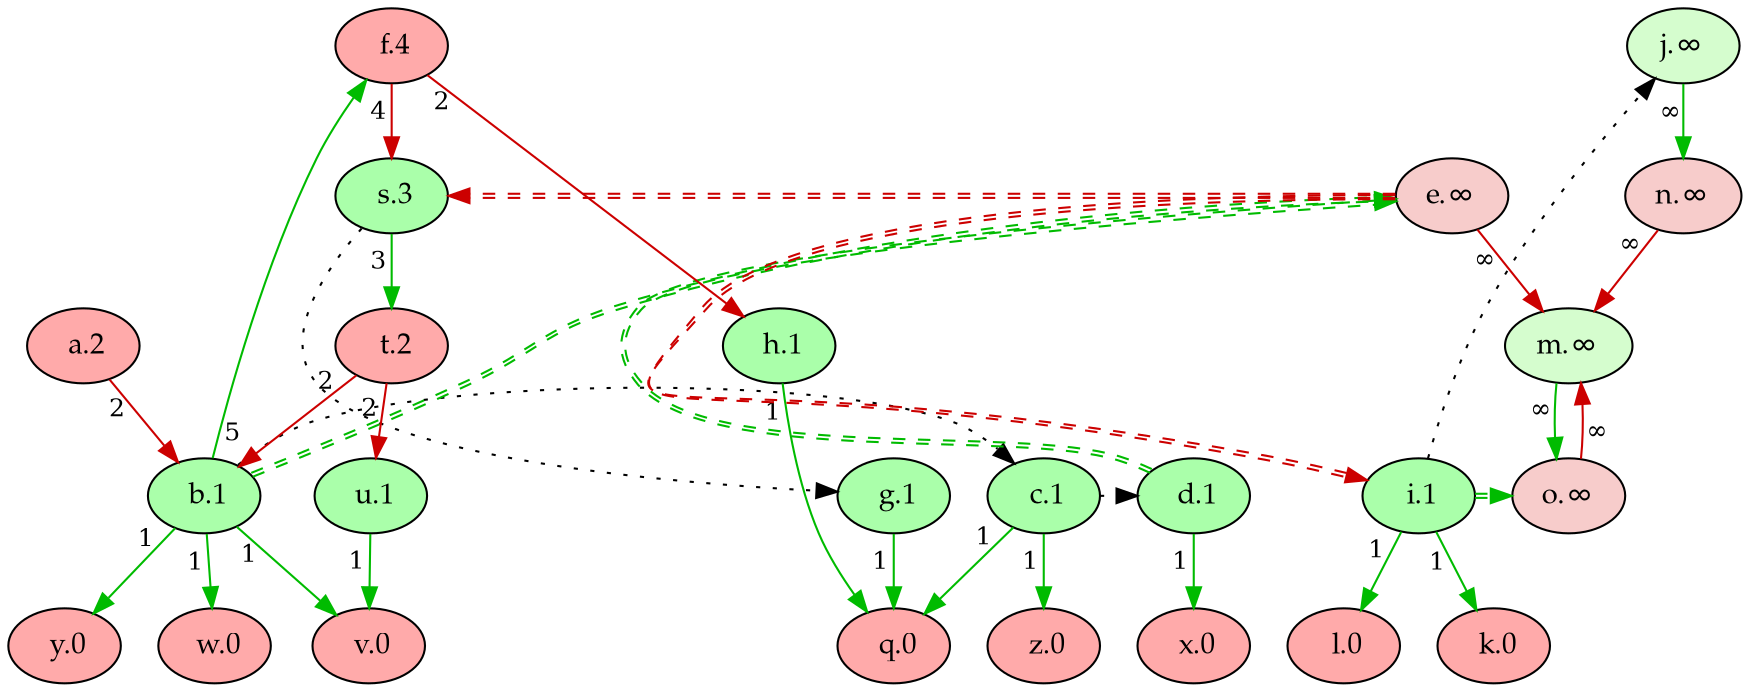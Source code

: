 digraph {
    rankdir="TB"
    node [style=filled fontname="Palatino" fontsize=14]
    node [fillcolor="#AAFFAA"]
    "u" [label=" u.1"]
    "b" [label=" b.1"]
    "c" [label=" c.1"]
    "d" [label=" d.1"]
    "i" [label=" i.1"]
    "g" [label=" g.1"]
    "h" [label=" h.1"]
    "s" [label=" s.3"]
    node [fillcolor="#FFAAAA"]
    "v" [label=" v.0"]
    "z" [label=" z.0"]
    "y" [label=" y.0"]
    "x" [label=" x.0"]
    "w" [label=" w.0"]
    "q" [label=" q.0"]
    "l" [label=" l.0"]
    "k" [label=" k.0"]
    "a" [label=" a.2"]
    "t" [label=" t.2"]
    "f" [label=" f.4"]
    node [fillcolor="#d5fdce"]
    "j" [label="j.∞"]
    "m" [label="m.∞"]
    node [fillcolor="#f7cccb"]
    "e" [label="e.∞"]
    "o" [label="o.∞"]
    "n" [label="n.∞"]
    edge[labeldistance=1.5 fontsize=12]
    edge [color="#CC0000" style="solid" dir="forward" taillabel="2"]
           "a" -> "b" 
           "t" -> "b" 
           "f" -> "h" 
           "t" -> "u" 
    edge [color="#00BB00" style="solid" dir="forward" taillabel="5"]
           "b" -> "f" 
    edge [color="#00BB00" style="solid" dir="forward" taillabel="1"]
           "i" -> "k" 
           "i" -> "l" 
           "g" -> "q" 
           "h" -> "q" 
           "c" -> "q" 
           "b" -> "v" 
           "u" -> "v" 
           "b" -> "w" 
           "d" -> "x" 
           "b" -> "y" 
           "c" -> "z" 
    edge [color="#CC0000" style="solid" dir="forward" taillabel="∞"]
           "e" -> "m" 
           "o" -> "m" 
           "n" -> "m" 
    edge [color="#00BB00" style="solid" dir="forward" taillabel="∞"]
           "j" -> "n" 
           "m" -> "o" 
    edge [color="#CC0000" style="solid" dir="forward" taillabel="4"]
           "f" -> "s" 
    edge [color="#00BB00" style="solid" dir="forward" taillabel="3"]
           "s" -> "t" 
    edge [color="black" style="dotted" dir="forward" taillabel="" constraint=false]
           "b" -> "c" 
           "c" -> "d" 
           "s" -> "g" 
           "i" -> "j" 
    edge [color="#00BB00:#00BB00" style="dashed" dir="forward" taillabel="" constraint=false]
           "b" -> "e" 
           "d" -> "e" 
           "i" -> "o" 
    edge [color="#CC0000:#CC0000" style="dashed" dir="forward" taillabel="" constraint=false]
           "e" -> "i" 
           "e" -> "s" 
    {rank = max v z y x w q l k}
    {rank = min f}
}
